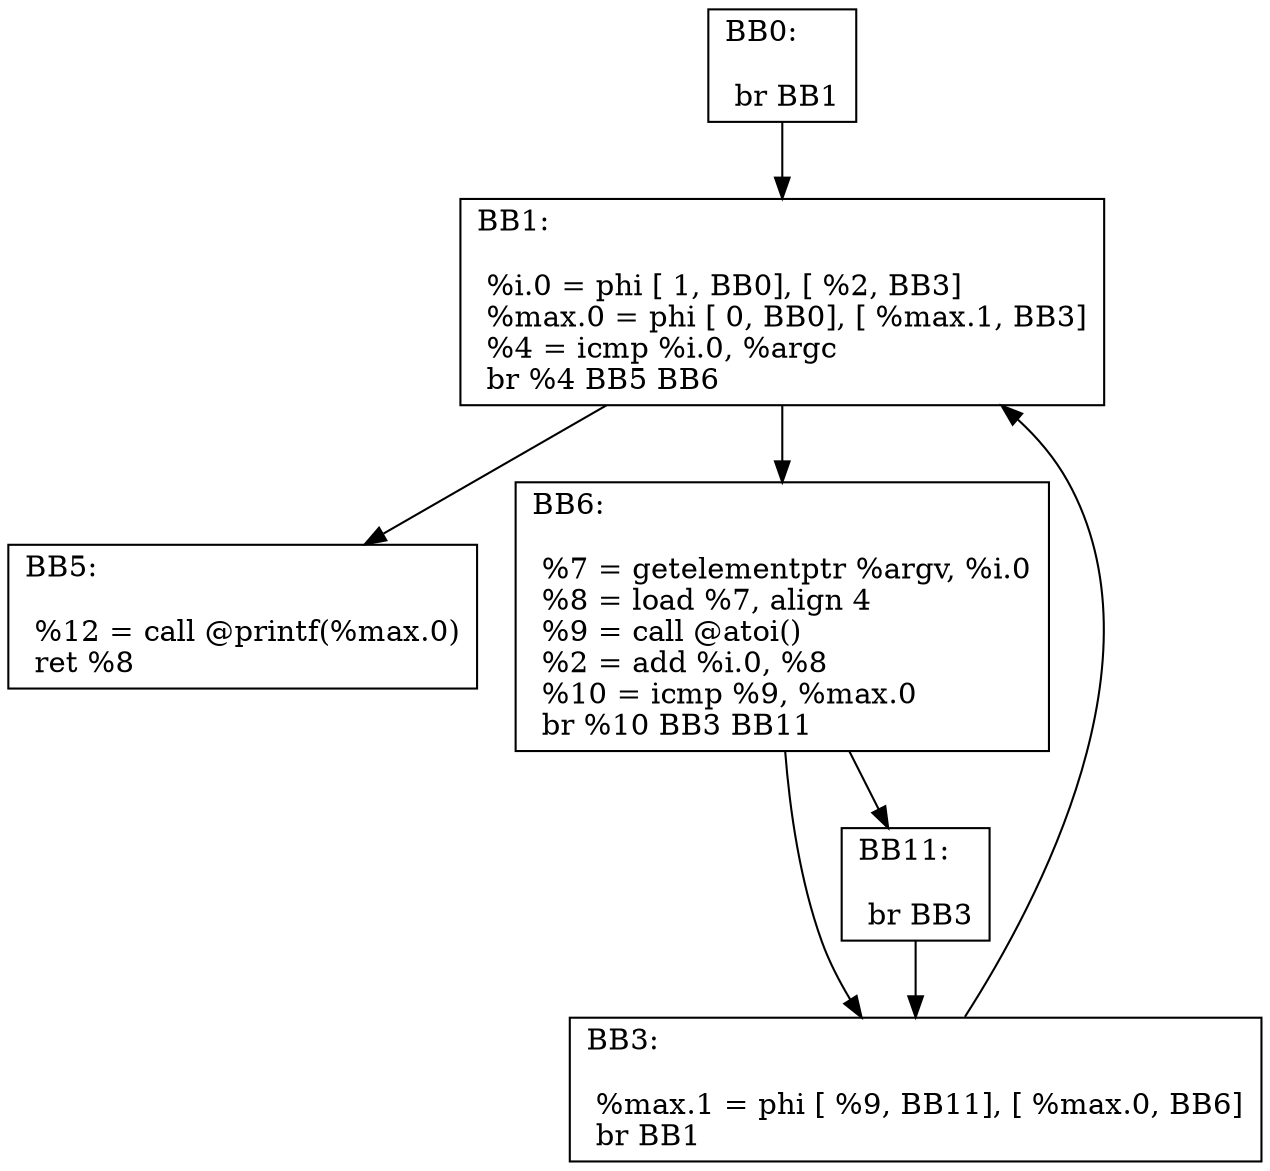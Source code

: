 digraph "CFG for 'main' function" {
	AA0 [shape=record, label="{BB0: \l\l  br BB1\l}"];
	AA0->AA1;
	AA1 [shape=record, label="{BB1: \l\l  %i.0 = phi [ 1, BB0], [ %2, BB3]\l %max.0 = phi [ 0, BB0], [ %max.1, BB3]\l  %4 = icmp  %i.0, %argc\l br %4  BB5 BB6\l}"];
	AA1->AA5;
	AA1->AA6;
	AA6 [shape=record, label="{BB6: \l\l   %7 = getelementptr %argv, %i.0\l  %8 = load  %7, align 4\l  %9 = call @atoi()\l  %2 = add  %i.0, %8\l  %10 = icmp  %9, %max.0\l br %10  BB3 BB11\l}"];
	AA6->AA3;
	AA6->AA11;
	AA11 [shape=record, label="{BB11: \l\l  br BB3\l}"];
	AA11->AA3;
	AA3 [shape=record, label="{BB3: \l\l  %max.1 = phi [ %9, BB11], [ %max.0, BB6]\l br BB1\l}"];
	AA3->AA1;
	AA5 [shape=record, label="{BB5: \l\l   %12 = call @printf(%max.0)\l  ret %8\l}"];
}
